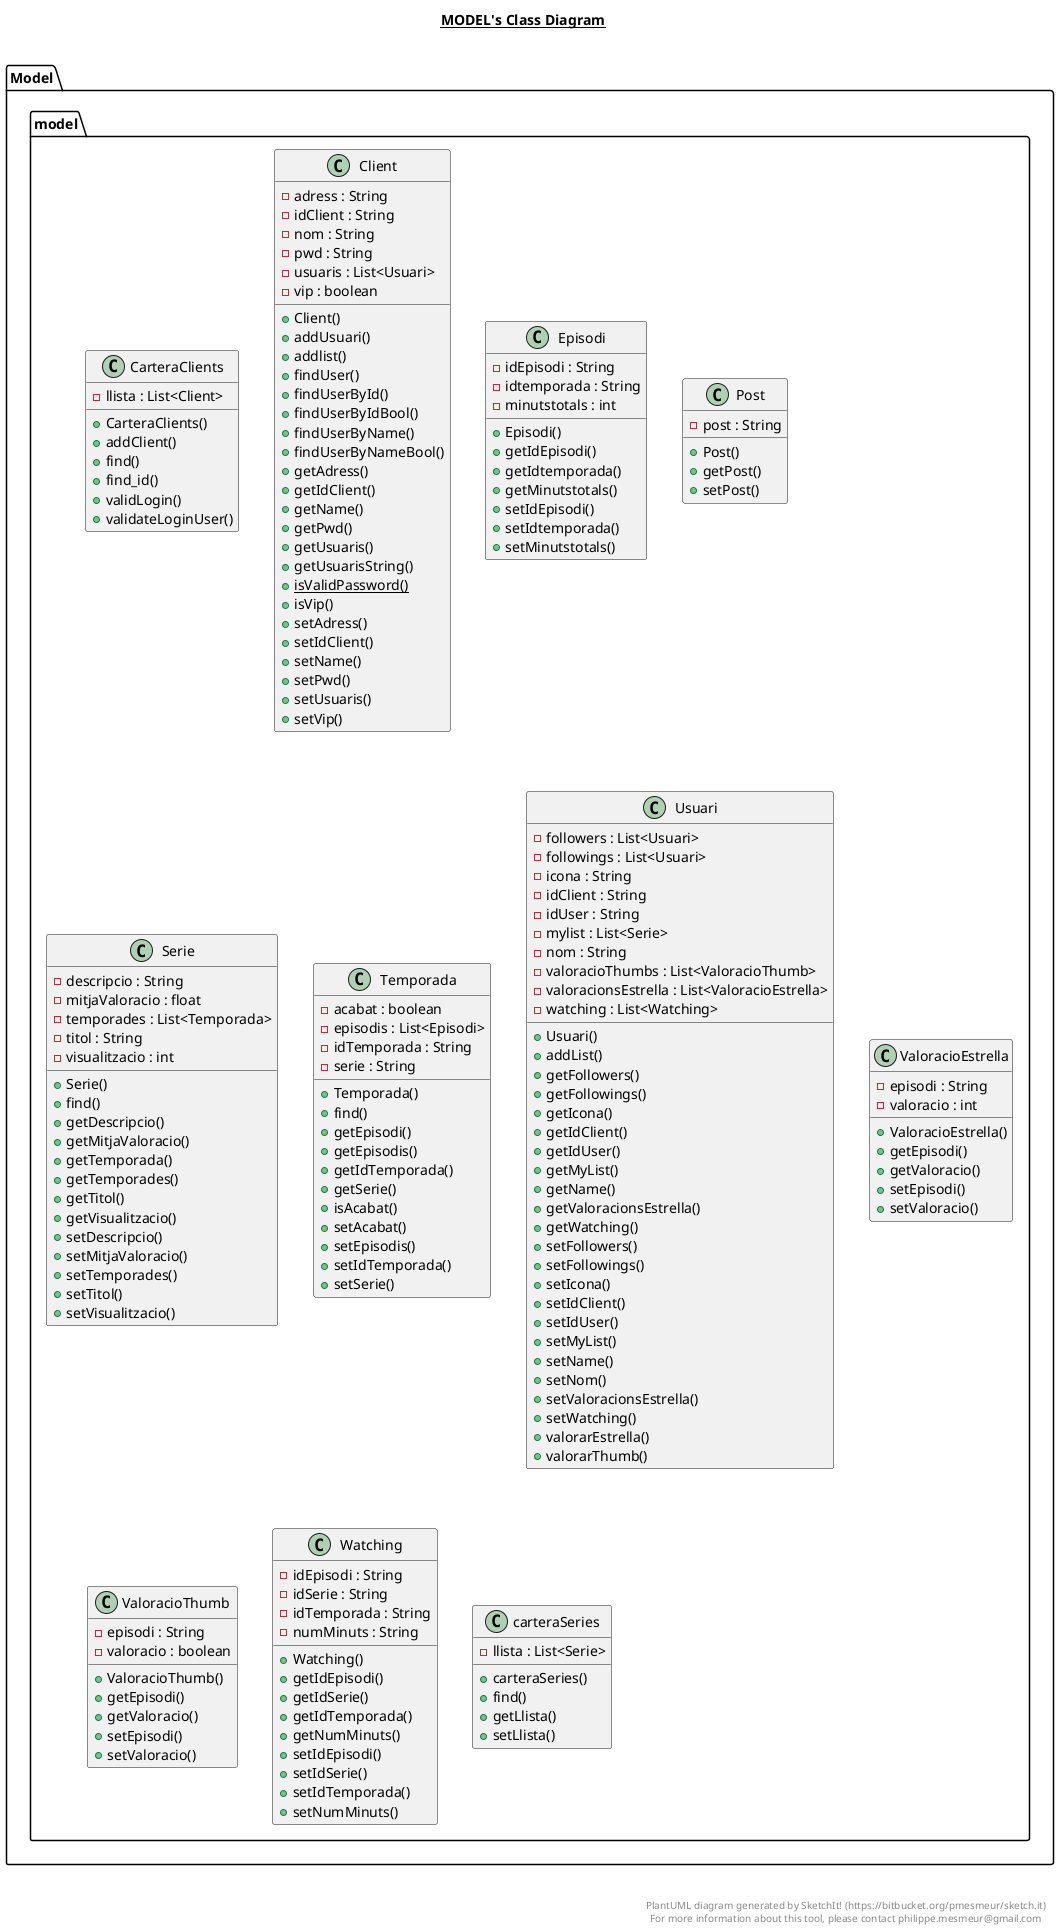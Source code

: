 @startuml

title __MODEL's Class Diagram__\n

    namespace Model {
      class model.CarteraClients {
          - llista : List<Client>
          + CarteraClients()
          + addClient()
          + find()
          + find_id()
          + validLogin()
          + validateLoginUser()
      }
    }


    namespace Model {
      class model.Client {
          - adress : String
          - idClient : String
          - nom : String
          - pwd : String
          - usuaris : List<Usuari>
          - vip : boolean
          + Client()
          + addUsuari()
          + addlist()
          + findUser()
          + findUserById()
          + findUserByIdBool()
          + findUserByName()
          + findUserByNameBool()
          + getAdress()
          + getIdClient()
          + getName()
          + getPwd()
          + getUsuaris()
          + getUsuarisString()
          {static} + isValidPassword()
          + isVip()
          + setAdress()
          + setIdClient()
          + setName()
          + setPwd()
          + setUsuaris()
          + setVip()
      }
    }


    namespace Model {
      class model.Episodi {
          - idEpisodi : String
          - idtemporada : String
          - minutstotals : int
          + Episodi()
          + getIdEpisodi()
          + getIdtemporada()
          + getMinutstotals()
          + setIdEpisodi()
          + setIdtemporada()
          + setMinutstotals()
      }
    }


    namespace Model {
      class model.Post {
          - post : String
          + Post()
          + getPost()
          + setPost()
      }
    }

    namespace Model {
      class model.Serie {
          - descripcio : String
          - mitjaValoracio : float
          - temporades : List<Temporada>
          - titol : String
          - visualitzacio : int
          + Serie()
          + find()
          + getDescripcio()
          + getMitjaValoracio()
          + getTemporada()
          + getTemporades()
          + getTitol()
          + getVisualitzacio()
          + setDescripcio()
          + setMitjaValoracio()
          + setTemporades()
          + setTitol()
          + setVisualitzacio()
      }
    }


    namespace Model {
      class model.Temporada {
          - acabat : boolean
          - episodis : List<Episodi>
          - idTemporada : String
          - serie : String
          + Temporada()
          + find()
          + getEpisodi()
          + getEpisodis()
          + getIdTemporada()
          + getSerie()
          + isAcabat()
          + setAcabat()
          + setEpisodis()
          + setIdTemporada()
          + setSerie()
      }
    }

    namespace Model {
      class model.Usuari {
          - followers : List<Usuari>
          - followings : List<Usuari>
          - icona : String
          - idClient : String
          - idUser : String
          - mylist : List<Serie>
          - nom : String
          - valoracioThumbs : List<ValoracioThumb>
          - valoracionsEstrella : List<ValoracioEstrella>
          - watching : List<Watching>
          + Usuari()
          + addList()
          + getFollowers()
          + getFollowings()
          + getIcona()
          + getIdClient()
          + getIdUser()
          + getMyList()
          + getName()
          + getValoracionsEstrella()
          + getWatching()
          + setFollowers()
          + setFollowings()
          + setIcona()
          + setIdClient()
          + setIdUser()
          + setMyList()
          + setName()
          + setNom()
          + setValoracionsEstrella()
          + setWatching()
          + valorarEstrella()
          + valorarThumb()
      }
    }

    namespace Model {
      class model.ValoracioEstrella {
          - episodi : String
          - valoracio : int
          + ValoracioEstrella()
          + getEpisodi()
          + getValoracio()
          + setEpisodi()
          + setValoracio()
      }
    }


    namespace Model {
      class model.ValoracioThumb {
          - episodi : String
          - valoracio : boolean
          + ValoracioThumb()
          + getEpisodi()
          + getValoracio()
          + setEpisodi()
          + setValoracio()
      }
    }


    namespace Model {
      class model.Watching {
          - idEpisodi : String
          - idSerie : String
          - idTemporada : String
          - numMinuts : String
          + Watching()
          + getIdEpisodi()
          + getIdSerie()
          + getIdTemporada()
          + getNumMinuts()
          + setIdEpisodi()
          + setIdSerie()
          + setIdTemporada()
          + setNumMinuts()
      }
    }


    namespace Model {
      class model.carteraSeries {
          - llista : List<Serie>
          + carteraSeries()
          + find()
          + getLlista()
          + setLlista()
      }
    }




right footer


PlantUML diagram generated by SketchIt! (https://bitbucket.org/pmesmeur/sketch.it)
For more information about this tool, please contact philippe.mesmeur@gmail.com
endfooter

@enduml
